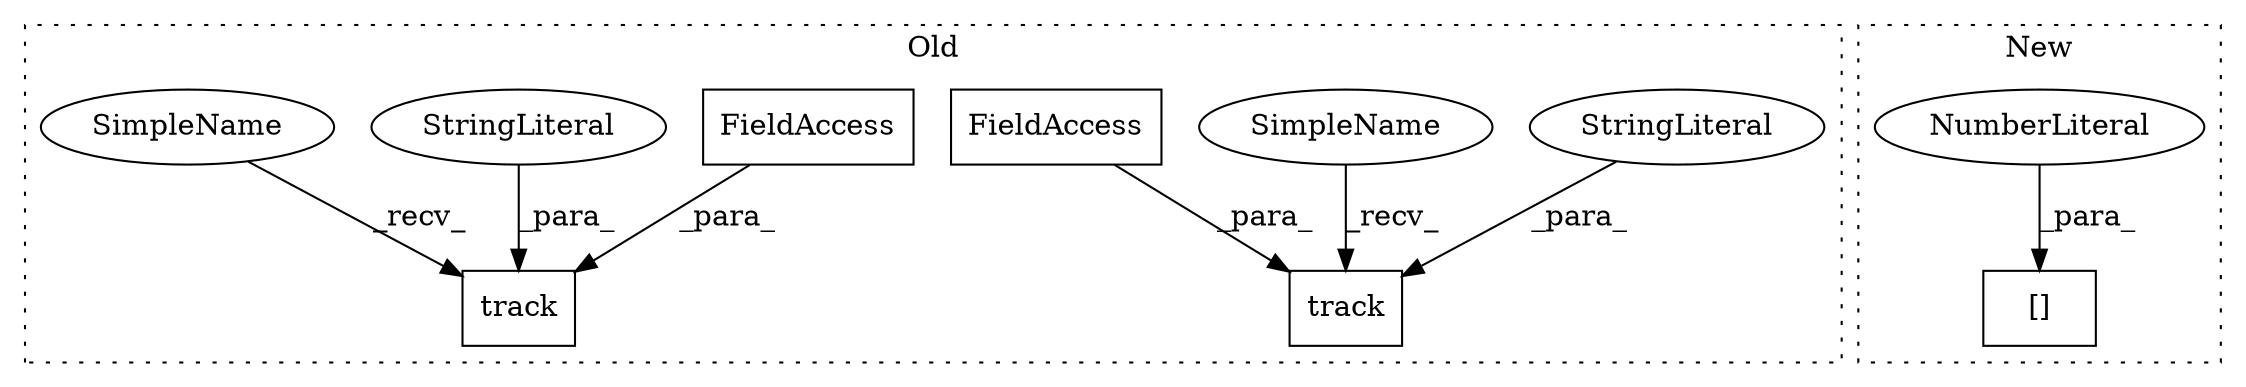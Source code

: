digraph G {
subgraph cluster0 {
1 [label="track" a="32" s="5483,5527" l="6,1" shape="box"];
4 [label="StringLiteral" a="45" s="5489" l="14" shape="ellipse"];
5 [label="track" a="32" s="5687,5721" l="6,1" shape="box"];
6 [label="StringLiteral" a="45" s="5693" l="12" shape="ellipse"];
7 [label="SimpleName" a="42" s="5676" l="10" shape="ellipse"];
8 [label="SimpleName" a="42" s="5472" l="10" shape="ellipse"];
9 [label="FieldAccess" a="22" s="5504" l="14" shape="box"];
10 [label="FieldAccess" a="22" s="5706" l="6" shape="box"];
label = "Old";
style="dotted";
}
subgraph cluster1 {
2 [label="[]" a="2" s="2290,2323" l="32,1" shape="box"];
3 [label="NumberLiteral" a="34" s="2322" l="1" shape="ellipse"];
label = "New";
style="dotted";
}
3 -> 2 [label="_para_"];
4 -> 1 [label="_para_"];
6 -> 5 [label="_para_"];
7 -> 5 [label="_recv_"];
8 -> 1 [label="_recv_"];
9 -> 1 [label="_para_"];
10 -> 5 [label="_para_"];
}